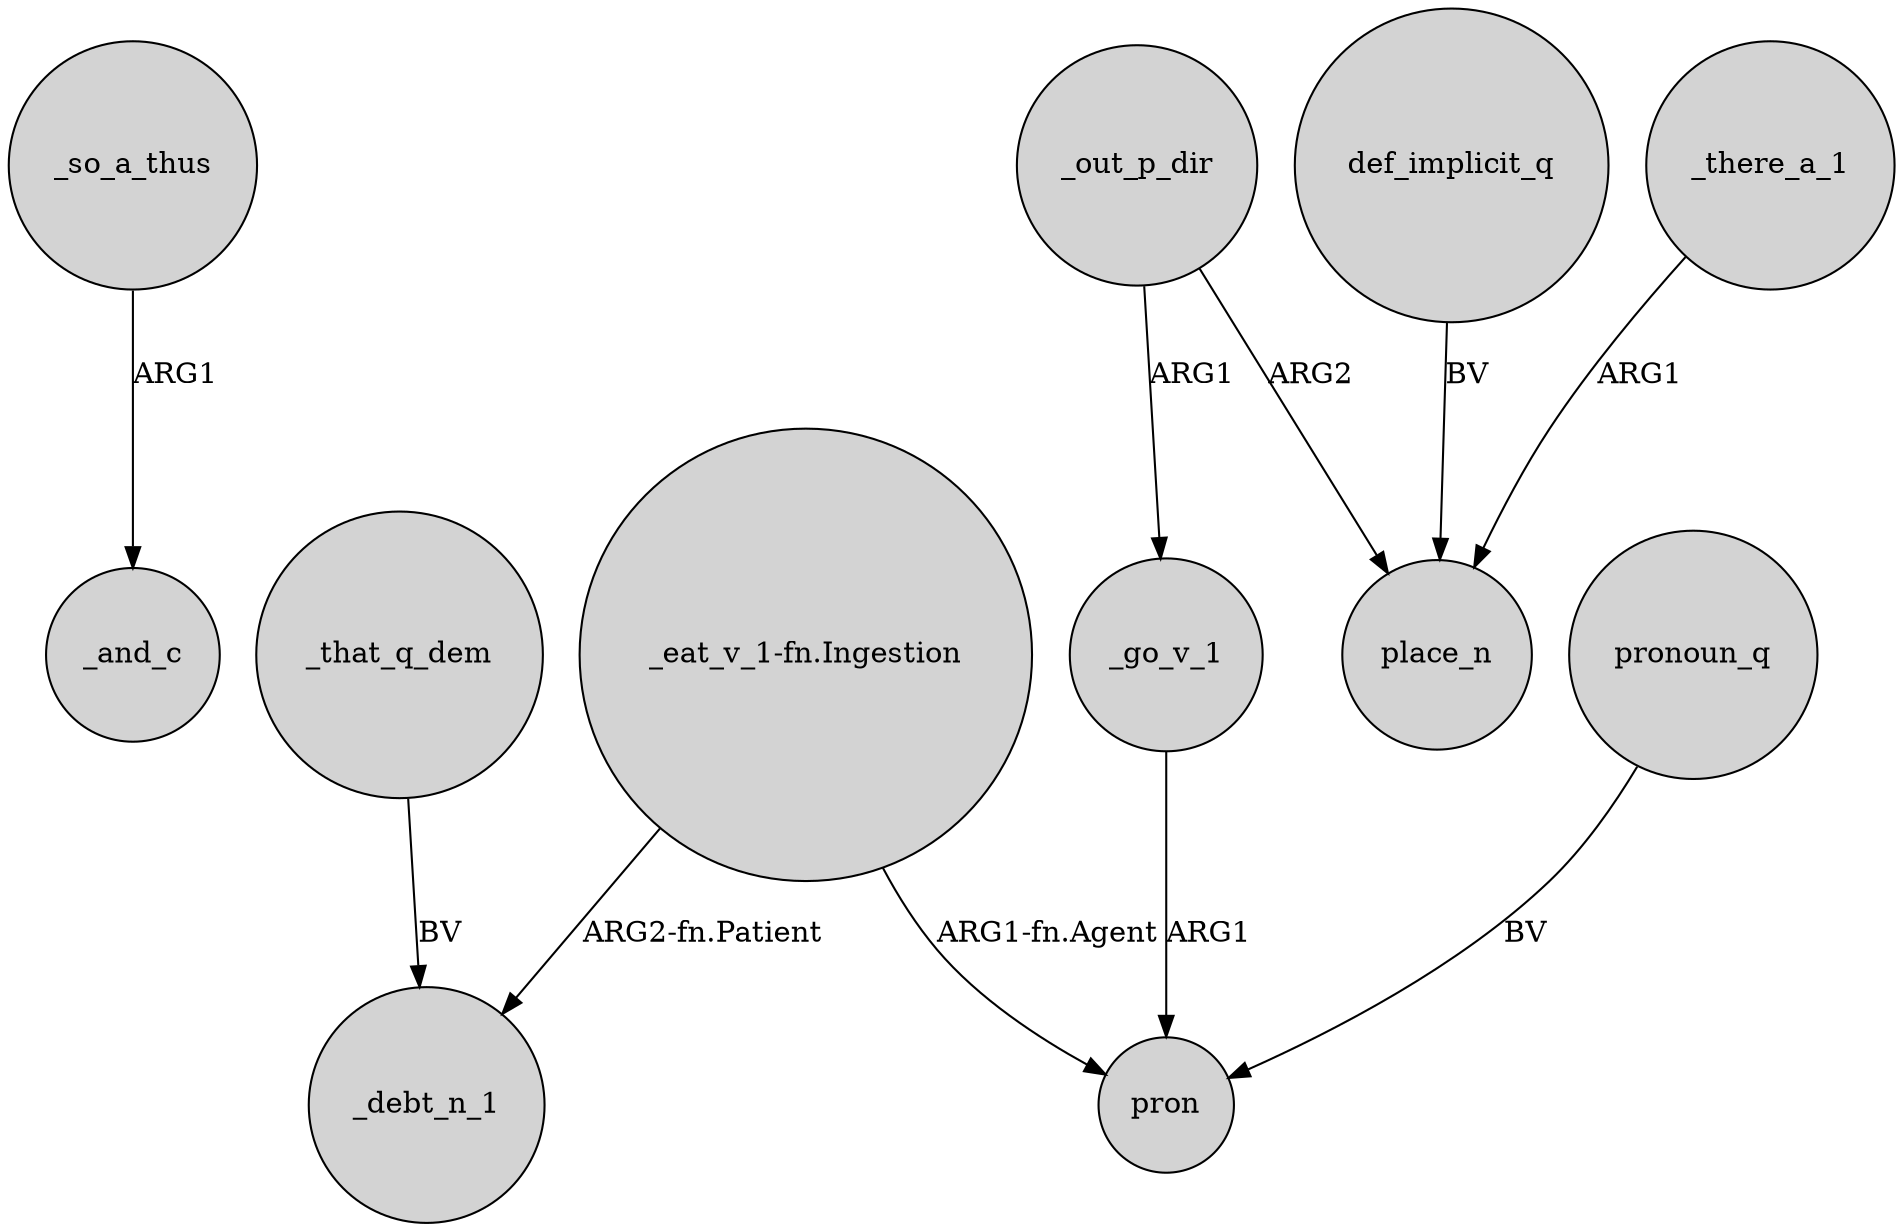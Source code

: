 digraph {
	node [shape=circle style=filled]
	_so_a_thus -> _and_c [label=ARG1]
	_that_q_dem -> _debt_n_1 [label=BV]
	def_implicit_q -> place_n [label=BV]
	"_eat_v_1-fn.Ingestion" -> pron [label="ARG1-fn.Agent"]
	"_eat_v_1-fn.Ingestion" -> _debt_n_1 [label="ARG2-fn.Patient"]
	_out_p_dir -> place_n [label=ARG2]
	_there_a_1 -> place_n [label=ARG1]
	_out_p_dir -> _go_v_1 [label=ARG1]
	_go_v_1 -> pron [label=ARG1]
	pronoun_q -> pron [label=BV]
}
